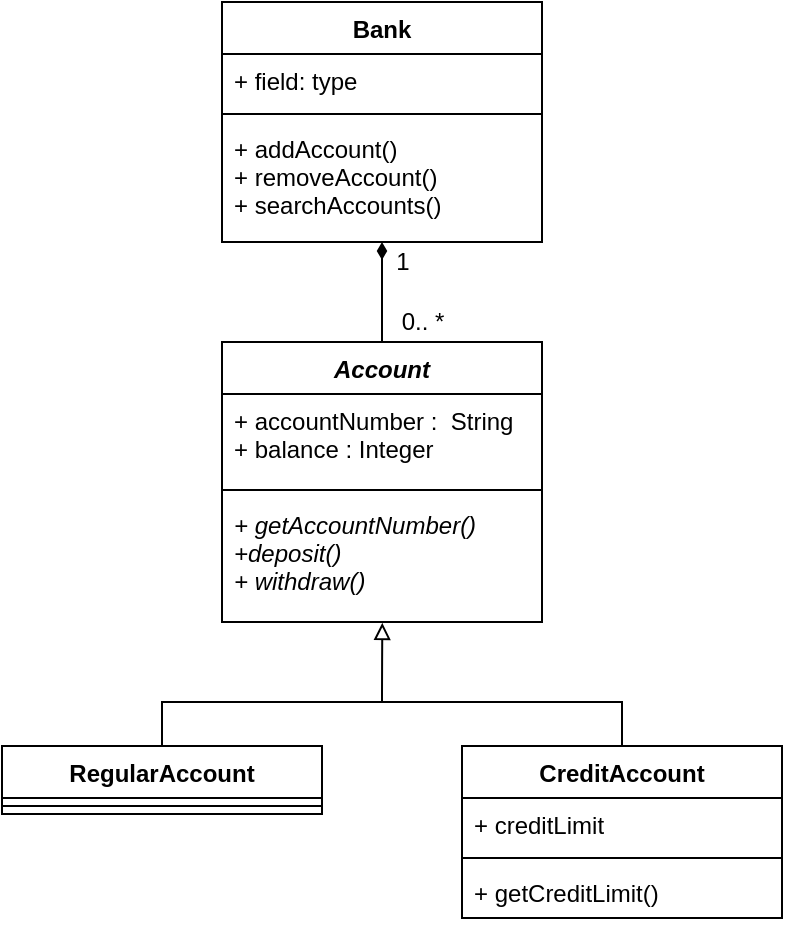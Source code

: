 <mxfile version="14.3.2" type="github" pages="2"><diagram id="ZcOZtWYGH6_rJ1WcCeDi" name="L6T2"><mxGraphModel dx="987" dy="639" grid="1" gridSize="10" guides="1" tooltips="1" connect="1" arrows="1" fold="1" page="1" pageScale="1" pageWidth="827" pageHeight="1169" math="0" shadow="0"><root><mxCell id="oPbOyh7Bc2NmFCCHL7ma-0"/><mxCell id="oPbOyh7Bc2NmFCCHL7ma-1" parent="oPbOyh7Bc2NmFCCHL7ma-0"/><mxCell id="s2XpscRKJFfoH5CffeST-0" value="Bank" style="swimlane;fontStyle=1;align=center;verticalAlign=top;childLayout=stackLayout;horizontal=1;startSize=26;horizontalStack=0;resizeParent=1;resizeParentMax=0;resizeLast=0;collapsible=1;marginBottom=0;" parent="oPbOyh7Bc2NmFCCHL7ma-1" vertex="1"><mxGeometry x="400" y="170" width="160" height="120" as="geometry"/></mxCell><mxCell id="s2XpscRKJFfoH5CffeST-1" value="+ field: type" style="text;strokeColor=none;fillColor=none;align=left;verticalAlign=top;spacingLeft=4;spacingRight=4;overflow=hidden;rotatable=0;points=[[0,0.5],[1,0.5]];portConstraint=eastwest;" parent="s2XpscRKJFfoH5CffeST-0" vertex="1"><mxGeometry y="26" width="160" height="26" as="geometry"/></mxCell><mxCell id="s2XpscRKJFfoH5CffeST-2" value="" style="line;strokeWidth=1;fillColor=none;align=left;verticalAlign=middle;spacingTop=-1;spacingLeft=3;spacingRight=3;rotatable=0;labelPosition=right;points=[];portConstraint=eastwest;" parent="s2XpscRKJFfoH5CffeST-0" vertex="1"><mxGeometry y="52" width="160" height="8" as="geometry"/></mxCell><mxCell id="s2XpscRKJFfoH5CffeST-3" value="+ addAccount()&#xa;+ removeAccount()&#xa;+ searchAccounts()" style="text;strokeColor=none;fillColor=none;align=left;verticalAlign=top;spacingLeft=4;spacingRight=4;overflow=hidden;rotatable=0;points=[[0,0.5],[1,0.5]];portConstraint=eastwest;" parent="s2XpscRKJFfoH5CffeST-0" vertex="1"><mxGeometry y="60" width="160" height="60" as="geometry"/></mxCell><mxCell id="s2XpscRKJFfoH5CffeST-20" style="edgeStyle=none;rounded=0;orthogonalLoop=1;jettySize=auto;html=1;exitX=0.5;exitY=0;exitDx=0;exitDy=0;endArrow=diamondThin;endFill=1;" parent="oPbOyh7Bc2NmFCCHL7ma-1" source="s2XpscRKJFfoH5CffeST-4" target="s2XpscRKJFfoH5CffeST-3" edge="1"><mxGeometry relative="1" as="geometry"/></mxCell><mxCell id="s2XpscRKJFfoH5CffeST-4" value="Account" style="swimlane;fontStyle=3;align=center;verticalAlign=top;childLayout=stackLayout;horizontal=1;startSize=26;horizontalStack=0;resizeParent=1;resizeParentMax=0;resizeLast=0;collapsible=1;marginBottom=0;" parent="oPbOyh7Bc2NmFCCHL7ma-1" vertex="1"><mxGeometry x="400" y="340" width="160" height="140" as="geometry"/></mxCell><mxCell id="s2XpscRKJFfoH5CffeST-5" value="+ accountNumber :  String&#xa;+ balance : Integer" style="text;strokeColor=none;fillColor=none;align=left;verticalAlign=top;spacingLeft=4;spacingRight=4;overflow=hidden;rotatable=0;points=[[0,0.5],[1,0.5]];portConstraint=eastwest;" parent="s2XpscRKJFfoH5CffeST-4" vertex="1"><mxGeometry y="26" width="160" height="44" as="geometry"/></mxCell><mxCell id="s2XpscRKJFfoH5CffeST-6" value="" style="line;strokeWidth=1;fillColor=none;align=left;verticalAlign=middle;spacingTop=-1;spacingLeft=3;spacingRight=3;rotatable=0;labelPosition=right;points=[];portConstraint=eastwest;" parent="s2XpscRKJFfoH5CffeST-4" vertex="1"><mxGeometry y="70" width="160" height="8" as="geometry"/></mxCell><mxCell id="s2XpscRKJFfoH5CffeST-7" value="+ getAccountNumber()&#xa;+deposit()&#xa;+ withdraw()" style="text;strokeColor=none;fillColor=none;align=left;verticalAlign=top;spacingLeft=4;spacingRight=4;overflow=hidden;rotatable=0;points=[[0,0.5],[1,0.5]];portConstraint=eastwest;fontStyle=2" parent="s2XpscRKJFfoH5CffeST-4" vertex="1"><mxGeometry y="78" width="160" height="62" as="geometry"/></mxCell><mxCell id="s2XpscRKJFfoH5CffeST-16" style="edgeStyle=orthogonalEdgeStyle;rounded=0;orthogonalLoop=1;jettySize=auto;html=1;exitX=0.5;exitY=0;exitDx=0;exitDy=0;entryX=0.5;entryY=0;entryDx=0;entryDy=0;endArrow=none;endFill=0;" parent="oPbOyh7Bc2NmFCCHL7ma-1" source="s2XpscRKJFfoH5CffeST-8" target="s2XpscRKJFfoH5CffeST-12" edge="1"><mxGeometry relative="1" as="geometry"><Array as="points"><mxPoint x="370" y="520"/><mxPoint x="600" y="520"/></Array></mxGeometry></mxCell><mxCell id="s2XpscRKJFfoH5CffeST-8" value="RegularAccount" style="swimlane;fontStyle=1;align=center;verticalAlign=top;childLayout=stackLayout;horizontal=1;startSize=26;horizontalStack=0;resizeParent=1;resizeParentMax=0;resizeLast=0;collapsible=1;marginBottom=0;" parent="oPbOyh7Bc2NmFCCHL7ma-1" vertex="1"><mxGeometry x="290" y="542" width="160" height="34" as="geometry"/></mxCell><mxCell id="s2XpscRKJFfoH5CffeST-10" value="" style="line;strokeWidth=1;fillColor=none;align=left;verticalAlign=middle;spacingTop=-1;spacingLeft=3;spacingRight=3;rotatable=0;labelPosition=right;points=[];portConstraint=eastwest;" parent="s2XpscRKJFfoH5CffeST-8" vertex="1"><mxGeometry y="26" width="160" height="8" as="geometry"/></mxCell><mxCell id="s2XpscRKJFfoH5CffeST-12" value="CreditAccount" style="swimlane;fontStyle=1;align=center;verticalAlign=top;childLayout=stackLayout;horizontal=1;startSize=26;horizontalStack=0;resizeParent=1;resizeParentMax=0;resizeLast=0;collapsible=1;marginBottom=0;" parent="oPbOyh7Bc2NmFCCHL7ma-1" vertex="1"><mxGeometry x="520" y="542" width="160" height="86" as="geometry"/></mxCell><mxCell id="s2XpscRKJFfoH5CffeST-13" value="+ creditLimit" style="text;strokeColor=none;fillColor=none;align=left;verticalAlign=top;spacingLeft=4;spacingRight=4;overflow=hidden;rotatable=0;points=[[0,0.5],[1,0.5]];portConstraint=eastwest;" parent="s2XpscRKJFfoH5CffeST-12" vertex="1"><mxGeometry y="26" width="160" height="26" as="geometry"/></mxCell><mxCell id="s2XpscRKJFfoH5CffeST-14" value="" style="line;strokeWidth=1;fillColor=none;align=left;verticalAlign=middle;spacingTop=-1;spacingLeft=3;spacingRight=3;rotatable=0;labelPosition=right;points=[];portConstraint=eastwest;" parent="s2XpscRKJFfoH5CffeST-12" vertex="1"><mxGeometry y="52" width="160" height="8" as="geometry"/></mxCell><mxCell id="s2XpscRKJFfoH5CffeST-15" value="+ getCreditLimit()" style="text;strokeColor=none;fillColor=none;align=left;verticalAlign=top;spacingLeft=4;spacingRight=4;overflow=hidden;rotatable=0;points=[[0,0.5],[1,0.5]];portConstraint=eastwest;" parent="s2XpscRKJFfoH5CffeST-12" vertex="1"><mxGeometry y="60" width="160" height="26" as="geometry"/></mxCell><mxCell id="s2XpscRKJFfoH5CffeST-18" value="" style="endArrow=block;html=1;entryX=0.501;entryY=1.007;entryDx=0;entryDy=0;entryPerimeter=0;endFill=0;" parent="oPbOyh7Bc2NmFCCHL7ma-1" target="s2XpscRKJFfoH5CffeST-7" edge="1"><mxGeometry width="50" height="50" relative="1" as="geometry"><mxPoint x="480" y="520" as="sourcePoint"/><mxPoint x="510" y="430" as="targetPoint"/><Array as="points"><mxPoint x="480" y="520"/><mxPoint x="480" y="510"/></Array></mxGeometry></mxCell><mxCell id="s2XpscRKJFfoH5CffeST-21" value="1" style="text;html=1;align=center;verticalAlign=middle;resizable=0;points=[];autosize=1;" parent="oPbOyh7Bc2NmFCCHL7ma-1" vertex="1"><mxGeometry x="480" y="290" width="20" height="20" as="geometry"/></mxCell><mxCell id="s2XpscRKJFfoH5CffeST-22" value="0.. *" style="text;html=1;align=center;verticalAlign=middle;resizable=0;points=[];autosize=1;" parent="oPbOyh7Bc2NmFCCHL7ma-1" vertex="1"><mxGeometry x="480" y="320" width="40" height="20" as="geometry"/></mxCell></root></mxGraphModel></diagram><diagram id="Kb0YhdcvFoyZvQWPFHX2" name="Page-2"><mxGraphModel dx="1388" dy="1065" grid="1" gridSize="10" guides="1" tooltips="1" connect="1" arrows="1" fold="1" page="1" pageScale="1" pageWidth="827" pageHeight="1169" math="0" shadow="0"><root><mxCell id="QZBRtwT_ra_-cTT233MF-0"/><mxCell id="QZBRtwT_ra_-cTT233MF-1" parent="QZBRtwT_ra_-cTT233MF-0"/><mxCell id="FYVi11DV7jdm8K9tqvil-0" value="App" style="swimlane;fontStyle=1;align=center;verticalAlign=top;childLayout=stackLayout;horizontal=1;startSize=26;horizontalStack=0;resizeParent=1;resizeParentMax=0;resizeLast=0;collapsible=1;marginBottom=0;" vertex="1" parent="QZBRtwT_ra_-cTT233MF-1"><mxGeometry x="200" y="99" width="160" height="86" as="geometry"/></mxCell><mxCell id="FYVi11DV7jdm8K9tqvil-1" value="+ field: type" style="text;strokeColor=none;fillColor=none;align=left;verticalAlign=top;spacingLeft=4;spacingRight=4;overflow=hidden;rotatable=0;points=[[0,0.5],[1,0.5]];portConstraint=eastwest;" vertex="1" parent="FYVi11DV7jdm8K9tqvil-0"><mxGeometry y="26" width="160" height="26" as="geometry"/></mxCell><mxCell id="FYVi11DV7jdm8K9tqvil-2" value="" style="line;strokeWidth=1;fillColor=none;align=left;verticalAlign=middle;spacingTop=-1;spacingLeft=3;spacingRight=3;rotatable=0;labelPosition=right;points=[];portConstraint=eastwest;" vertex="1" parent="FYVi11DV7jdm8K9tqvil-0"><mxGeometry y="52" width="160" height="8" as="geometry"/></mxCell><mxCell id="FYVi11DV7jdm8K9tqvil-3" value="+ method(type): type" style="text;strokeColor=none;fillColor=none;align=left;verticalAlign=top;spacingLeft=4;spacingRight=4;overflow=hidden;rotatable=0;points=[[0,0.5],[1,0.5]];portConstraint=eastwest;" vertex="1" parent="FYVi11DV7jdm8K9tqvil-0"><mxGeometry y="60" width="160" height="26" as="geometry"/></mxCell><mxCell id="LV2Rh947XX0uvhmxwAlA-103" style="edgeStyle=orthogonalEdgeStyle;rounded=0;orthogonalLoop=1;jettySize=auto;html=1;dashed=1;startArrow=open;startFill=0;endArrow=none;endFill=0;" edge="1" parent="QZBRtwT_ra_-cTT233MF-1" source="FYVi11DV7jdm8K9tqvil-4"><mxGeometry relative="1" as="geometry"><mxPoint x="430" y="550" as="targetPoint"/><Array as="points"><mxPoint x="290" y="550"/><mxPoint x="430" y="550"/></Array></mxGeometry></mxCell><mxCell id="FYVi11DV7jdm8K9tqvil-4" value="UserAccount" style="swimlane;fontStyle=1;align=center;verticalAlign=top;childLayout=stackLayout;horizontal=1;startSize=26;horizontalStack=0;resizeParent=1;resizeParentMax=0;resizeLast=0;collapsible=1;marginBottom=0;" vertex="1" parent="QZBRtwT_ra_-cTT233MF-1"><mxGeometry x="200" y="238" width="160" height="150" as="geometry"/></mxCell><mxCell id="FYVi11DV7jdm8K9tqvil-5" value="+ String: name&#xa;+ String: email&#xa;+ String: password&#xa;+ Float: weight&#xa;+ String: sex&#xa;+ Integer: age" style="text;strokeColor=none;fillColor=none;align=left;verticalAlign=top;spacingLeft=4;spacingRight=4;overflow=hidden;rotatable=0;points=[[0,0.5],[1,0.5]];portConstraint=eastwest;" vertex="1" parent="FYVi11DV7jdm8K9tqvil-4"><mxGeometry y="26" width="160" height="90" as="geometry"/></mxCell><mxCell id="FYVi11DV7jdm8K9tqvil-6" value="" style="line;strokeWidth=1;fillColor=none;align=left;verticalAlign=middle;spacingTop=-1;spacingLeft=3;spacingRight=3;rotatable=0;labelPosition=right;points=[];portConstraint=eastwest;" vertex="1" parent="FYVi11DV7jdm8K9tqvil-4"><mxGeometry y="116" width="160" height="8" as="geometry"/></mxCell><mxCell id="FYVi11DV7jdm8K9tqvil-7" value="+ getInput()" style="text;strokeColor=none;fillColor=none;align=left;verticalAlign=top;spacingLeft=4;spacingRight=4;overflow=hidden;rotatable=0;points=[[0,0.5],[1,0.5]];portConstraint=eastwest;" vertex="1" parent="FYVi11DV7jdm8K9tqvil-4"><mxGeometry y="124" width="160" height="26" as="geometry"/></mxCell><mxCell id="LV2Rh947XX0uvhmxwAlA-94" style="edgeStyle=orthogonalEdgeStyle;rounded=0;orthogonalLoop=1;jettySize=auto;html=1;entryX=0.5;entryY=0;entryDx=0;entryDy=0;startArrow=none;startFill=0;endArrow=none;endFill=0;exitX=0.5;exitY=0;exitDx=0;exitDy=0;" edge="1" parent="QZBRtwT_ra_-cTT233MF-1" source="LV2Rh947XX0uvhmxwAlA-4" target="LV2Rh947XX0uvhmxwAlA-24"><mxGeometry relative="1" as="geometry"><Array as="points"><mxPoint x="465" y="370"/><mxPoint x="674" y="370"/></Array></mxGeometry></mxCell><mxCell id="LV2Rh947XX0uvhmxwAlA-99" style="edgeStyle=orthogonalEdgeStyle;rounded=0;orthogonalLoop=1;jettySize=auto;html=1;startArrow=open;startFill=0;endArrow=open;endFill=0;dashed=1;exitX=0.301;exitY=1.014;exitDx=0;exitDy=0;exitPerimeter=0;entryX=0.29;entryY=1.01;entryDx=0;entryDy=0;entryPerimeter=0;" edge="1" parent="QZBRtwT_ra_-cTT233MF-1" source="LV2Rh947XX0uvhmxwAlA-7" target="LV2Rh947XX0uvhmxwAlA-27"><mxGeometry relative="1" as="geometry"><mxPoint x="516" y="520" as="sourcePoint"/><mxPoint x="660" y="560" as="targetPoint"/><Array as="points"><mxPoint x="431" y="550"/><mxPoint x="640" y="550"/><mxPoint x="640" y="534"/><mxPoint x="640" y="534"/></Array></mxGeometry></mxCell><mxCell id="LV2Rh947XX0uvhmxwAlA-4" value="Food" style="swimlane;fontStyle=1;align=center;verticalAlign=top;childLayout=stackLayout;horizontal=1;startSize=26;horizontalStack=0;resizeParent=1;resizeParentMax=0;resizeLast=0;collapsible=1;marginBottom=0;" vertex="1" parent="QZBRtwT_ra_-cTT233MF-1"><mxGeometry x="380" y="410" width="170" height="104" as="geometry"/></mxCell><mxCell id="LV2Rh947XX0uvhmxwAlA-5" value="+ Array: ProteinArray&#xa;+ Integer: foodAmount" style="text;strokeColor=none;fillColor=none;align=left;verticalAlign=top;spacingLeft=4;spacingRight=4;overflow=hidden;rotatable=0;points=[[0,0.5],[1,0.5]];portConstraint=eastwest;" vertex="1" parent="LV2Rh947XX0uvhmxwAlA-4"><mxGeometry y="26" width="170" height="44" as="geometry"/></mxCell><mxCell id="LV2Rh947XX0uvhmxwAlA-6" value="" style="line;strokeWidth=1;fillColor=none;align=left;verticalAlign=middle;spacingTop=-1;spacingLeft=3;spacingRight=3;rotatable=0;labelPosition=right;points=[];portConstraint=eastwest;" vertex="1" parent="LV2Rh947XX0uvhmxwAlA-4"><mxGeometry y="70" width="170" height="8" as="geometry"/></mxCell><mxCell id="LV2Rh947XX0uvhmxwAlA-7" value="+ inputConsumedFood()" style="text;strokeColor=none;fillColor=none;align=left;verticalAlign=top;spacingLeft=4;spacingRight=4;overflow=hidden;rotatable=0;points=[[0,0.5],[1,0.5]];portConstraint=eastwest;" vertex="1" parent="LV2Rh947XX0uvhmxwAlA-4"><mxGeometry y="78" width="170" height="26" as="geometry"/></mxCell><mxCell id="LV2Rh947XX0uvhmxwAlA-89" style="edgeStyle=orthogonalEdgeStyle;rounded=0;orthogonalLoop=1;jettySize=auto;html=1;startArrow=none;startFill=0;endArrow=open;endFill=0;" edge="1" parent="QZBRtwT_ra_-cTT233MF-1" source="LV2Rh947XX0uvhmxwAlA-8"><mxGeometry relative="1" as="geometry"><mxPoint x="200" y="309" as="targetPoint"/><Array as="points"><mxPoint x="160" y="309"/></Array></mxGeometry></mxCell><mxCell id="LV2Rh947XX0uvhmxwAlA-91" style="rounded=0;orthogonalLoop=1;jettySize=auto;html=1;entryX=-0.004;entryY=0.536;entryDx=0;entryDy=0;startArrow=none;startFill=0;endArrow=open;endFill=0;exitX=1.002;exitY=0.728;exitDx=0;exitDy=0;exitPerimeter=0;entryPerimeter=0;" edge="1" parent="QZBRtwT_ra_-cTT233MF-1" source="LV2Rh947XX0uvhmxwAlA-9" target="LV2Rh947XX0uvhmxwAlA-5"><mxGeometry relative="1" as="geometry"><mxPoint x="270" y="460" as="sourcePoint"/></mxGeometry></mxCell><mxCell id="LV2Rh947XX0uvhmxwAlA-8" value="CalculateProtein" style="swimlane;fontStyle=1;align=center;verticalAlign=top;childLayout=stackLayout;horizontal=1;startSize=26;horizontalStack=0;resizeParent=1;resizeParentMax=0;resizeLast=0;collapsible=1;marginBottom=0;" vertex="1" parent="QZBRtwT_ra_-cTT233MF-1"><mxGeometry x="108" y="414" width="150" height="110" as="geometry"/></mxCell><mxCell id="LV2Rh947XX0uvhmxwAlA-9" value="+ float: DailyProtein" style="text;strokeColor=none;fillColor=none;align=left;verticalAlign=top;spacingLeft=4;spacingRight=4;overflow=hidden;rotatable=0;points=[[0,0.5],[1,0.5]];portConstraint=eastwest;" vertex="1" parent="LV2Rh947XX0uvhmxwAlA-8"><mxGeometry y="26" width="150" height="26" as="geometry"/></mxCell><mxCell id="LV2Rh947XX0uvhmxwAlA-10" value="" style="line;strokeWidth=1;fillColor=none;align=left;verticalAlign=middle;spacingTop=-1;spacingLeft=3;spacingRight=3;rotatable=0;labelPosition=right;points=[];portConstraint=eastwest;" vertex="1" parent="LV2Rh947XX0uvhmxwAlA-8"><mxGeometry y="52" width="150" height="8" as="geometry"/></mxCell><mxCell id="LV2Rh947XX0uvhmxwAlA-11" value="+ calculateDailyProtein()&#xa;+ graphDailyProteinBar()&#xa;" style="text;strokeColor=none;fillColor=none;align=left;verticalAlign=top;spacingLeft=4;spacingRight=4;overflow=hidden;rotatable=0;points=[[0,0.5],[1,0.5]];portConstraint=eastwest;" vertex="1" parent="LV2Rh947XX0uvhmxwAlA-8"><mxGeometry y="60" width="150" height="50" as="geometry"/></mxCell><mxCell id="LV2Rh947XX0uvhmxwAlA-12" value="AccountActions" style="swimlane;fontStyle=1;align=center;verticalAlign=top;childLayout=stackLayout;horizontal=1;startSize=26;horizontalStack=0;resizeParent=1;resizeParentMax=0;resizeLast=0;collapsible=1;marginBottom=0;" vertex="1" parent="QZBRtwT_ra_-cTT233MF-1"><mxGeometry x="434" y="90" width="160" height="150" as="geometry"/></mxCell><mxCell id="LV2Rh947XX0uvhmxwAlA-13" value="+ String: email&#xa;+ String: password" style="text;strokeColor=none;fillColor=none;align=left;verticalAlign=top;spacingLeft=4;spacingRight=4;overflow=hidden;rotatable=0;points=[[0,0.5],[1,0.5]];portConstraint=eastwest;" vertex="1" parent="LV2Rh947XX0uvhmxwAlA-12"><mxGeometry y="26" width="160" height="44" as="geometry"/></mxCell><mxCell id="LV2Rh947XX0uvhmxwAlA-14" value="" style="line;strokeWidth=1;fillColor=none;align=left;verticalAlign=middle;spacingTop=-1;spacingLeft=3;spacingRight=3;rotatable=0;labelPosition=right;points=[];portConstraint=eastwest;" vertex="1" parent="LV2Rh947XX0uvhmxwAlA-12"><mxGeometry y="70" width="160" height="8" as="geometry"/></mxCell><mxCell id="LV2Rh947XX0uvhmxwAlA-15" value="+ searchAccount()&#xa;+ createAccount&#xa;+ logIn()&#xa;+ logOut()" style="text;strokeColor=none;fillColor=none;align=left;verticalAlign=top;spacingLeft=4;spacingRight=4;overflow=hidden;rotatable=0;points=[[0,0.5],[1,0.5]];portConstraint=eastwest;" vertex="1" parent="LV2Rh947XX0uvhmxwAlA-12"><mxGeometry y="78" width="160" height="72" as="geometry"/></mxCell><mxCell id="LV2Rh947XX0uvhmxwAlA-80" style="edgeStyle=orthogonalEdgeStyle;rounded=0;orthogonalLoop=1;jettySize=auto;html=1;startArrow=none;startFill=0;endArrow=none;endFill=0;exitX=0.5;exitY=0;exitDx=0;exitDy=0;" edge="1" parent="QZBRtwT_ra_-cTT233MF-1" source="LV2Rh947XX0uvhmxwAlA-16"><mxGeometry relative="1" as="geometry"><mxPoint x="652" y="630" as="targetPoint"/><Array as="points"><mxPoint x="670" y="630"/></Array></mxGeometry></mxCell><mxCell id="LV2Rh947XX0uvhmxwAlA-83" style="rounded=0;orthogonalLoop=1;jettySize=auto;html=1;startArrow=block;startFill=0;endArrow=none;endFill=0;" edge="1" parent="QZBRtwT_ra_-cTT233MF-1"><mxGeometry relative="1" as="geometry"><mxPoint x="790" y="713" as="targetPoint"/><mxPoint x="751" y="713" as="sourcePoint"/></mxGeometry></mxCell><mxCell id="LV2Rh947XX0uvhmxwAlA-16" value="Graph" style="swimlane;fontStyle=1;align=center;verticalAlign=top;childLayout=stackLayout;horizontal=1;startSize=26;horizontalStack=0;resizeParent=1;resizeParentMax=0;resizeLast=0;collapsible=1;marginBottom=0;" vertex="1" parent="QZBRtwT_ra_-cTT233MF-1"><mxGeometry x="590" y="670" width="160" height="110" as="geometry"/></mxCell><mxCell id="LV2Rh947XX0uvhmxwAlA-17" value="+ integer: time" style="text;strokeColor=none;fillColor=none;align=left;verticalAlign=top;spacingLeft=4;spacingRight=4;overflow=hidden;rotatable=0;points=[[0,0.5],[1,0.5]];portConstraint=eastwest;" vertex="1" parent="LV2Rh947XX0uvhmxwAlA-16"><mxGeometry y="26" width="160" height="26" as="geometry"/></mxCell><mxCell id="LV2Rh947XX0uvhmxwAlA-18" value="" style="line;strokeWidth=1;fillColor=none;align=left;verticalAlign=middle;spacingTop=-1;spacingLeft=3;spacingRight=3;rotatable=0;labelPosition=right;points=[];portConstraint=eastwest;" vertex="1" parent="LV2Rh947XX0uvhmxwAlA-16"><mxGeometry y="52" width="160" height="8" as="geometry"/></mxCell><mxCell id="LV2Rh947XX0uvhmxwAlA-19" value="+ graph()&#xa;+ drawTargetLine()" style="text;strokeColor=none;fillColor=none;align=left;verticalAlign=top;spacingLeft=4;spacingRight=4;overflow=hidden;rotatable=0;points=[[0,0.5],[1,0.5]];portConstraint=eastwest;" vertex="1" parent="LV2Rh947XX0uvhmxwAlA-16"><mxGeometry y="60" width="160" height="50" as="geometry"/></mxCell><mxCell id="LV2Rh947XX0uvhmxwAlA-79" style="edgeStyle=orthogonalEdgeStyle;rounded=0;orthogonalLoop=1;jettySize=auto;html=1;startArrow=open;startFill=0;endArrow=open;endFill=0;entryX=0.663;entryY=0.996;entryDx=0;entryDy=0;entryPerimeter=0;" edge="1" parent="QZBRtwT_ra_-cTT233MF-1" target="LV2Rh947XX0uvhmxwAlA-27"><mxGeometry relative="1" as="geometry"><mxPoint x="556" y="630" as="sourcePoint"/><mxPoint x="702" y="535" as="targetPoint"/><Array as="points"><mxPoint x="700" y="630"/><mxPoint x="700" y="535"/><mxPoint x="700" y="535"/></Array></mxGeometry></mxCell><mxCell id="LV2Rh947XX0uvhmxwAlA-90" style="rounded=0;orthogonalLoop=1;jettySize=auto;html=1;entryX=0.553;entryY=1.077;entryDx=0;entryDy=0;startArrow=none;startFill=0;endArrow=open;endFill=0;entryPerimeter=0;" edge="1" parent="QZBRtwT_ra_-cTT233MF-1" source="LV2Rh947XX0uvhmxwAlA-20" target="LV2Rh947XX0uvhmxwAlA-7"><mxGeometry relative="1" as="geometry"/></mxCell><mxCell id="LV2Rh947XX0uvhmxwAlA-20" value="CalculateCO2" style="swimlane;fontStyle=1;align=center;verticalAlign=top;childLayout=stackLayout;horizontal=1;startSize=26;horizontalStack=0;resizeParent=1;resizeParentMax=0;resizeLast=0;collapsible=1;marginBottom=0;" vertex="1" parent="QZBRtwT_ra_-cTT233MF-1"><mxGeometry x="390" y="584" width="166" height="110" as="geometry"/></mxCell><mxCell id="LV2Rh947XX0uvhmxwAlA-21" value="+ Float: dailyCO2Emissions&#xa;+ Float: avgFinnishCO2Ems" style="text;strokeColor=none;fillColor=none;align=left;verticalAlign=top;spacingLeft=4;spacingRight=4;overflow=hidden;rotatable=0;points=[[0,0.5],[1,0.5]];portConstraint=eastwest;" vertex="1" parent="LV2Rh947XX0uvhmxwAlA-20"><mxGeometry y="26" width="166" height="44" as="geometry"/></mxCell><mxCell id="LV2Rh947XX0uvhmxwAlA-22" value="" style="line;strokeWidth=1;fillColor=none;align=left;verticalAlign=middle;spacingTop=-1;spacingLeft=3;spacingRight=3;rotatable=0;labelPosition=right;points=[];portConstraint=eastwest;" vertex="1" parent="LV2Rh947XX0uvhmxwAlA-20"><mxGeometry y="70" width="166" height="8" as="geometry"/></mxCell><mxCell id="LV2Rh947XX0uvhmxwAlA-23" value="+ calculateDailyEmissions()" style="text;strokeColor=none;fillColor=none;align=left;verticalAlign=top;spacingLeft=4;spacingRight=4;overflow=hidden;rotatable=0;points=[[0,0.5],[1,0.5]];portConstraint=eastwest;" vertex="1" parent="LV2Rh947XX0uvhmxwAlA-20"><mxGeometry y="78" width="166" height="32" as="geometry"/></mxCell><mxCell id="LV2Rh947XX0uvhmxwAlA-24" value="WeightInput" style="swimlane;fontStyle=1;align=center;verticalAlign=top;childLayout=stackLayout;horizontal=1;startSize=26;horizontalStack=0;resizeParent=1;resizeParentMax=0;resizeLast=0;collapsible=1;marginBottom=0;" vertex="1" parent="QZBRtwT_ra_-cTT233MF-1"><mxGeometry x="594" y="410" width="160" height="104" as="geometry"/></mxCell><mxCell id="LV2Rh947XX0uvhmxwAlA-25" value="+ Float: newWeight&#xa;+ Float: tagerWeight" style="text;strokeColor=none;fillColor=none;align=left;verticalAlign=top;spacingLeft=4;spacingRight=4;overflow=hidden;rotatable=0;points=[[0,0.5],[1,0.5]];portConstraint=eastwest;" vertex="1" parent="LV2Rh947XX0uvhmxwAlA-24"><mxGeometry y="26" width="160" height="44" as="geometry"/></mxCell><mxCell id="LV2Rh947XX0uvhmxwAlA-26" value="" style="line;strokeWidth=1;fillColor=none;align=left;verticalAlign=middle;spacingTop=-1;spacingLeft=3;spacingRight=3;rotatable=0;labelPosition=right;points=[];portConstraint=eastwest;" vertex="1" parent="LV2Rh947XX0uvhmxwAlA-24"><mxGeometry y="70" width="160" height="8" as="geometry"/></mxCell><mxCell id="LV2Rh947XX0uvhmxwAlA-27" value="+ getInput()" style="text;strokeColor=none;fillColor=none;align=left;verticalAlign=top;spacingLeft=4;spacingRight=4;overflow=hidden;rotatable=0;points=[[0,0.5],[1,0.5]];portConstraint=eastwest;" vertex="1" parent="LV2Rh947XX0uvhmxwAlA-24"><mxGeometry y="78" width="160" height="26" as="geometry"/></mxCell><mxCell id="LV2Rh947XX0uvhmxwAlA-105" style="edgeStyle=none;rounded=0;orthogonalLoop=1;jettySize=auto;html=1;dashed=1;startArrow=none;startFill=0;endArrow=none;endFill=0;exitX=0.708;exitY=-0.014;exitDx=0;exitDy=0;exitPerimeter=0;" edge="1" parent="QZBRtwT_ra_-cTT233MF-1" source="LV2Rh947XX0uvhmxwAlA-32"><mxGeometry relative="1" as="geometry"><mxPoint x="303" y="550" as="targetPoint"/></mxGeometry></mxCell><mxCell id="LV2Rh947XX0uvhmxwAlA-32" value="Log" style="swimlane;fontStyle=1;align=center;verticalAlign=top;childLayout=stackLayout;horizontal=1;startSize=26;horizontalStack=0;resizeParent=1;resizeParentMax=0;resizeLast=0;collapsible=1;marginBottom=0;" vertex="1" parent="QZBRtwT_ra_-cTT233MF-1"><mxGeometry x="190" y="585" width="160" height="86" as="geometry"/></mxCell><mxCell id="LV2Rh947XX0uvhmxwAlA-33" value="+ field: type" style="text;strokeColor=none;fillColor=none;align=left;verticalAlign=top;spacingLeft=4;spacingRight=4;overflow=hidden;rotatable=0;points=[[0,0.5],[1,0.5]];portConstraint=eastwest;" vertex="1" parent="LV2Rh947XX0uvhmxwAlA-32"><mxGeometry y="26" width="160" height="26" as="geometry"/></mxCell><mxCell id="LV2Rh947XX0uvhmxwAlA-34" value="" style="line;strokeWidth=1;fillColor=none;align=left;verticalAlign=middle;spacingTop=-1;spacingLeft=3;spacingRight=3;rotatable=0;labelPosition=right;points=[];portConstraint=eastwest;" vertex="1" parent="LV2Rh947XX0uvhmxwAlA-32"><mxGeometry y="52" width="160" height="8" as="geometry"/></mxCell><mxCell id="LV2Rh947XX0uvhmxwAlA-35" value="+ method(type): type" style="text;strokeColor=none;fillColor=none;align=left;verticalAlign=top;spacingLeft=4;spacingRight=4;overflow=hidden;rotatable=0;points=[[0,0.5],[1,0.5]];portConstraint=eastwest;" vertex="1" parent="LV2Rh947XX0uvhmxwAlA-32"><mxGeometry y="60" width="160" height="26" as="geometry"/></mxCell><mxCell id="LV2Rh947XX0uvhmxwAlA-42" style="edgeStyle=none;rounded=0;orthogonalLoop=1;jettySize=auto;html=1;endArrow=diamond;endFill=1;entryX=0.501;entryY=1.062;entryDx=0;entryDy=0;entryPerimeter=0;exitX=0.162;exitY=1.016;exitDx=0;exitDy=0;exitPerimeter=0;" edge="1" parent="QZBRtwT_ra_-cTT233MF-1" source="LV2Rh947XX0uvhmxwAlA-44" target="FYVi11DV7jdm8K9tqvil-3"><mxGeometry relative="1" as="geometry"><mxPoint x="280.034" y="249" as="sourcePoint"/><mxPoint x="280" y="209" as="targetPoint"/></mxGeometry></mxCell><mxCell id="LV2Rh947XX0uvhmxwAlA-43" value="1" style="text;html=1;align=center;verticalAlign=middle;resizable=0;points=[];autosize=1;" vertex="1" parent="QZBRtwT_ra_-cTT233MF-1"><mxGeometry x="284" y="185" width="20" height="20" as="geometry"/></mxCell><mxCell id="LV2Rh947XX0uvhmxwAlA-44" value="1...*" style="text;html=1;align=center;verticalAlign=middle;resizable=0;points=[];autosize=1;" vertex="1" parent="QZBRtwT_ra_-cTT233MF-1"><mxGeometry x="274" y="218" width="40" height="20" as="geometry"/></mxCell><mxCell id="LV2Rh947XX0uvhmxwAlA-45" value="WeightChange" style="swimlane;fontStyle=1;align=center;verticalAlign=top;childLayout=stackLayout;horizontal=1;startSize=26;horizontalStack=0;resizeParent=1;resizeParentMax=0;resizeLast=0;collapsible=1;marginBottom=0;" vertex="1" parent="QZBRtwT_ra_-cTT233MF-1"><mxGeometry x="827" y="630" width="150" height="60" as="geometry"/></mxCell><mxCell id="LV2Rh947XX0uvhmxwAlA-46" value="+ Integer: weight" style="text;strokeColor=none;fillColor=none;align=left;verticalAlign=top;spacingLeft=4;spacingRight=4;overflow=hidden;rotatable=0;points=[[0,0.5],[1,0.5]];portConstraint=eastwest;" vertex="1" parent="LV2Rh947XX0uvhmxwAlA-45"><mxGeometry y="26" width="150" height="26" as="geometry"/></mxCell><mxCell id="LV2Rh947XX0uvhmxwAlA-47" value="" style="line;strokeWidth=1;fillColor=none;align=left;verticalAlign=middle;spacingTop=-1;spacingLeft=3;spacingRight=3;rotatable=0;labelPosition=right;points=[];portConstraint=eastwest;" vertex="1" parent="LV2Rh947XX0uvhmxwAlA-45"><mxGeometry y="52" width="150" height="8" as="geometry"/></mxCell><mxCell id="LV2Rh947XX0uvhmxwAlA-81" style="edgeStyle=orthogonalEdgeStyle;rounded=0;orthogonalLoop=1;jettySize=auto;html=1;entryX=0;entryY=0.5;entryDx=0;entryDy=0;startArrow=none;startFill=0;endArrow=none;endFill=0;exitX=0;exitY=0.5;exitDx=0;exitDy=0;" edge="1" parent="QZBRtwT_ra_-cTT233MF-1" source="LV2Rh947XX0uvhmxwAlA-50" target="LV2Rh947XX0uvhmxwAlA-46"><mxGeometry relative="1" as="geometry"><Array as="points"><mxPoint x="790" y="763"/><mxPoint x="790" y="669"/></Array></mxGeometry></mxCell><mxCell id="LV2Rh947XX0uvhmxwAlA-49" value="CO2EmissionsChange" style="swimlane;fontStyle=1;align=center;verticalAlign=top;childLayout=stackLayout;horizontal=1;startSize=26;horizontalStack=0;resizeParent=1;resizeParentMax=0;resizeLast=0;collapsible=1;marginBottom=0;" vertex="1" parent="QZBRtwT_ra_-cTT233MF-1"><mxGeometry x="827" y="724" width="160" height="60" as="geometry"/></mxCell><mxCell id="LV2Rh947XX0uvhmxwAlA-50" value="+ Integer: CO2Emissions" style="text;strokeColor=none;fillColor=none;align=left;verticalAlign=top;spacingLeft=4;spacingRight=4;overflow=hidden;rotatable=0;points=[[0,0.5],[1,0.5]];portConstraint=eastwest;" vertex="1" parent="LV2Rh947XX0uvhmxwAlA-49"><mxGeometry y="26" width="160" height="26" as="geometry"/></mxCell><mxCell id="LV2Rh947XX0uvhmxwAlA-51" value="" style="line;strokeWidth=1;fillColor=none;align=left;verticalAlign=middle;spacingTop=-1;spacingLeft=3;spacingRight=3;rotatable=0;labelPosition=right;points=[];portConstraint=eastwest;" vertex="1" parent="LV2Rh947XX0uvhmxwAlA-49"><mxGeometry y="52" width="160" height="8" as="geometry"/></mxCell><mxCell id="LV2Rh947XX0uvhmxwAlA-65" style="edgeStyle=none;rounded=0;orthogonalLoop=1;jettySize=auto;html=1;startArrow=none;startFill=0;endArrow=diamond;endFill=1;" edge="1" parent="QZBRtwT_ra_-cTT233MF-1" source="LV2Rh947XX0uvhmxwAlA-13"><mxGeometry relative="1" as="geometry"><mxPoint x="360" y="138" as="targetPoint"/></mxGeometry></mxCell><mxCell id="LV2Rh947XX0uvhmxwAlA-66" value="1" style="text;html=1;align=center;verticalAlign=middle;resizable=0;points=[];autosize=1;" vertex="1" parent="QZBRtwT_ra_-cTT233MF-1"><mxGeometry x="360" y="110" width="20" height="20" as="geometry"/></mxCell><mxCell id="LV2Rh947XX0uvhmxwAlA-72" style="edgeStyle=none;rounded=0;orthogonalLoop=1;jettySize=auto;html=1;startArrow=none;startFill=0;endArrow=none;endFill=0;entryX=0.503;entryY=1.016;entryDx=0;entryDy=0;entryPerimeter=0;" edge="1" parent="QZBRtwT_ra_-cTT233MF-1" source="LV2Rh947XX0uvhmxwAlA-67" target="LV2Rh947XX0uvhmxwAlA-15"><mxGeometry relative="1" as="geometry"><mxPoint x="510" y="260" as="targetPoint"/></mxGeometry></mxCell><mxCell id="LV2Rh947XX0uvhmxwAlA-95" style="edgeStyle=orthogonalEdgeStyle;rounded=0;orthogonalLoop=1;jettySize=auto;html=1;startArrow=none;startFill=0;endArrow=none;endFill=0;" edge="1" parent="QZBRtwT_ra_-cTT233MF-1" source="LV2Rh947XX0uvhmxwAlA-67"><mxGeometry relative="1" as="geometry"><mxPoint x="514" y="370" as="targetPoint"/></mxGeometry></mxCell><mxCell id="LV2Rh947XX0uvhmxwAlA-67" value="User" style="swimlane;fontStyle=1;align=center;verticalAlign=top;childLayout=stackLayout;horizontal=1;startSize=26;horizontalStack=0;resizeParent=1;resizeParentMax=0;resizeLast=0;collapsible=1;marginBottom=0;" vertex="1" parent="QZBRtwT_ra_-cTT233MF-1"><mxGeometry x="461" y="283" width="106" height="34" as="geometry"/></mxCell><mxCell id="LV2Rh947XX0uvhmxwAlA-69" value="" style="line;strokeWidth=1;fillColor=none;align=left;verticalAlign=middle;spacingTop=-1;spacingLeft=3;spacingRight=3;rotatable=0;labelPosition=right;points=[];portConstraint=eastwest;" vertex="1" parent="LV2Rh947XX0uvhmxwAlA-67"><mxGeometry y="26" width="106" height="8" as="geometry"/></mxCell><mxCell id="LV2Rh947XX0uvhmxwAlA-71" style="edgeStyle=none;rounded=0;orthogonalLoop=1;jettySize=auto;html=1;startArrow=none;startFill=0;endArrow=none;endFill=0;entryX=0;entryY=0.75;entryDx=0;entryDy=0;" edge="1" parent="QZBRtwT_ra_-cTT233MF-1" target="LV2Rh947XX0uvhmxwAlA-67"><mxGeometry relative="1" as="geometry"><mxPoint x="360" y="309" as="sourcePoint"/><mxPoint x="434.0" y="308.438" as="targetPoint"/></mxGeometry></mxCell><mxCell id="LV2Rh947XX0uvhmxwAlA-78" value="1" style="text;html=1;align=center;verticalAlign=middle;resizable=0;points=[];autosize=1;" vertex="1" parent="QZBRtwT_ra_-cTT233MF-1"><mxGeometry x="441" y="290" width="20" height="20" as="geometry"/></mxCell><mxCell id="LV2Rh947XX0uvhmxwAlA-87" value="1" style="text;html=1;align=center;verticalAlign=middle;resizable=0;points=[];autosize=1;" vertex="1" parent="QZBRtwT_ra_-cTT233MF-1"><mxGeometry x="807" y="745" width="20" height="20" as="geometry"/></mxCell><mxCell id="LV2Rh947XX0uvhmxwAlA-88" value="1" style="text;html=1;align=center;verticalAlign=middle;resizable=0;points=[];autosize=1;" vertex="1" parent="QZBRtwT_ra_-cTT233MF-1"><mxGeometry x="807" y="650" width="20" height="20" as="geometry"/></mxCell><mxCell id="LV2Rh947XX0uvhmxwAlA-96" value="1" style="text;html=1;align=center;verticalAlign=middle;resizable=0;points=[];autosize=1;" vertex="1" parent="QZBRtwT_ra_-cTT233MF-1"><mxGeometry x="520" y="317" width="20" height="20" as="geometry"/></mxCell><mxCell id="LV2Rh947XX0uvhmxwAlA-97" value="1...*" style="text;html=1;align=center;verticalAlign=middle;resizable=0;points=[];autosize=1;" vertex="1" parent="QZBRtwT_ra_-cTT233MF-1"><mxGeometry x="464" y="390" width="40" height="20" as="geometry"/></mxCell><mxCell id="LV2Rh947XX0uvhmxwAlA-98" value="1...*" style="text;html=1;align=center;verticalAlign=middle;resizable=0;points=[];autosize=1;" vertex="1" parent="QZBRtwT_ra_-cTT233MF-1"><mxGeometry x="674" y="390" width="40" height="20" as="geometry"/></mxCell></root></mxGraphModel></diagram></mxfile>